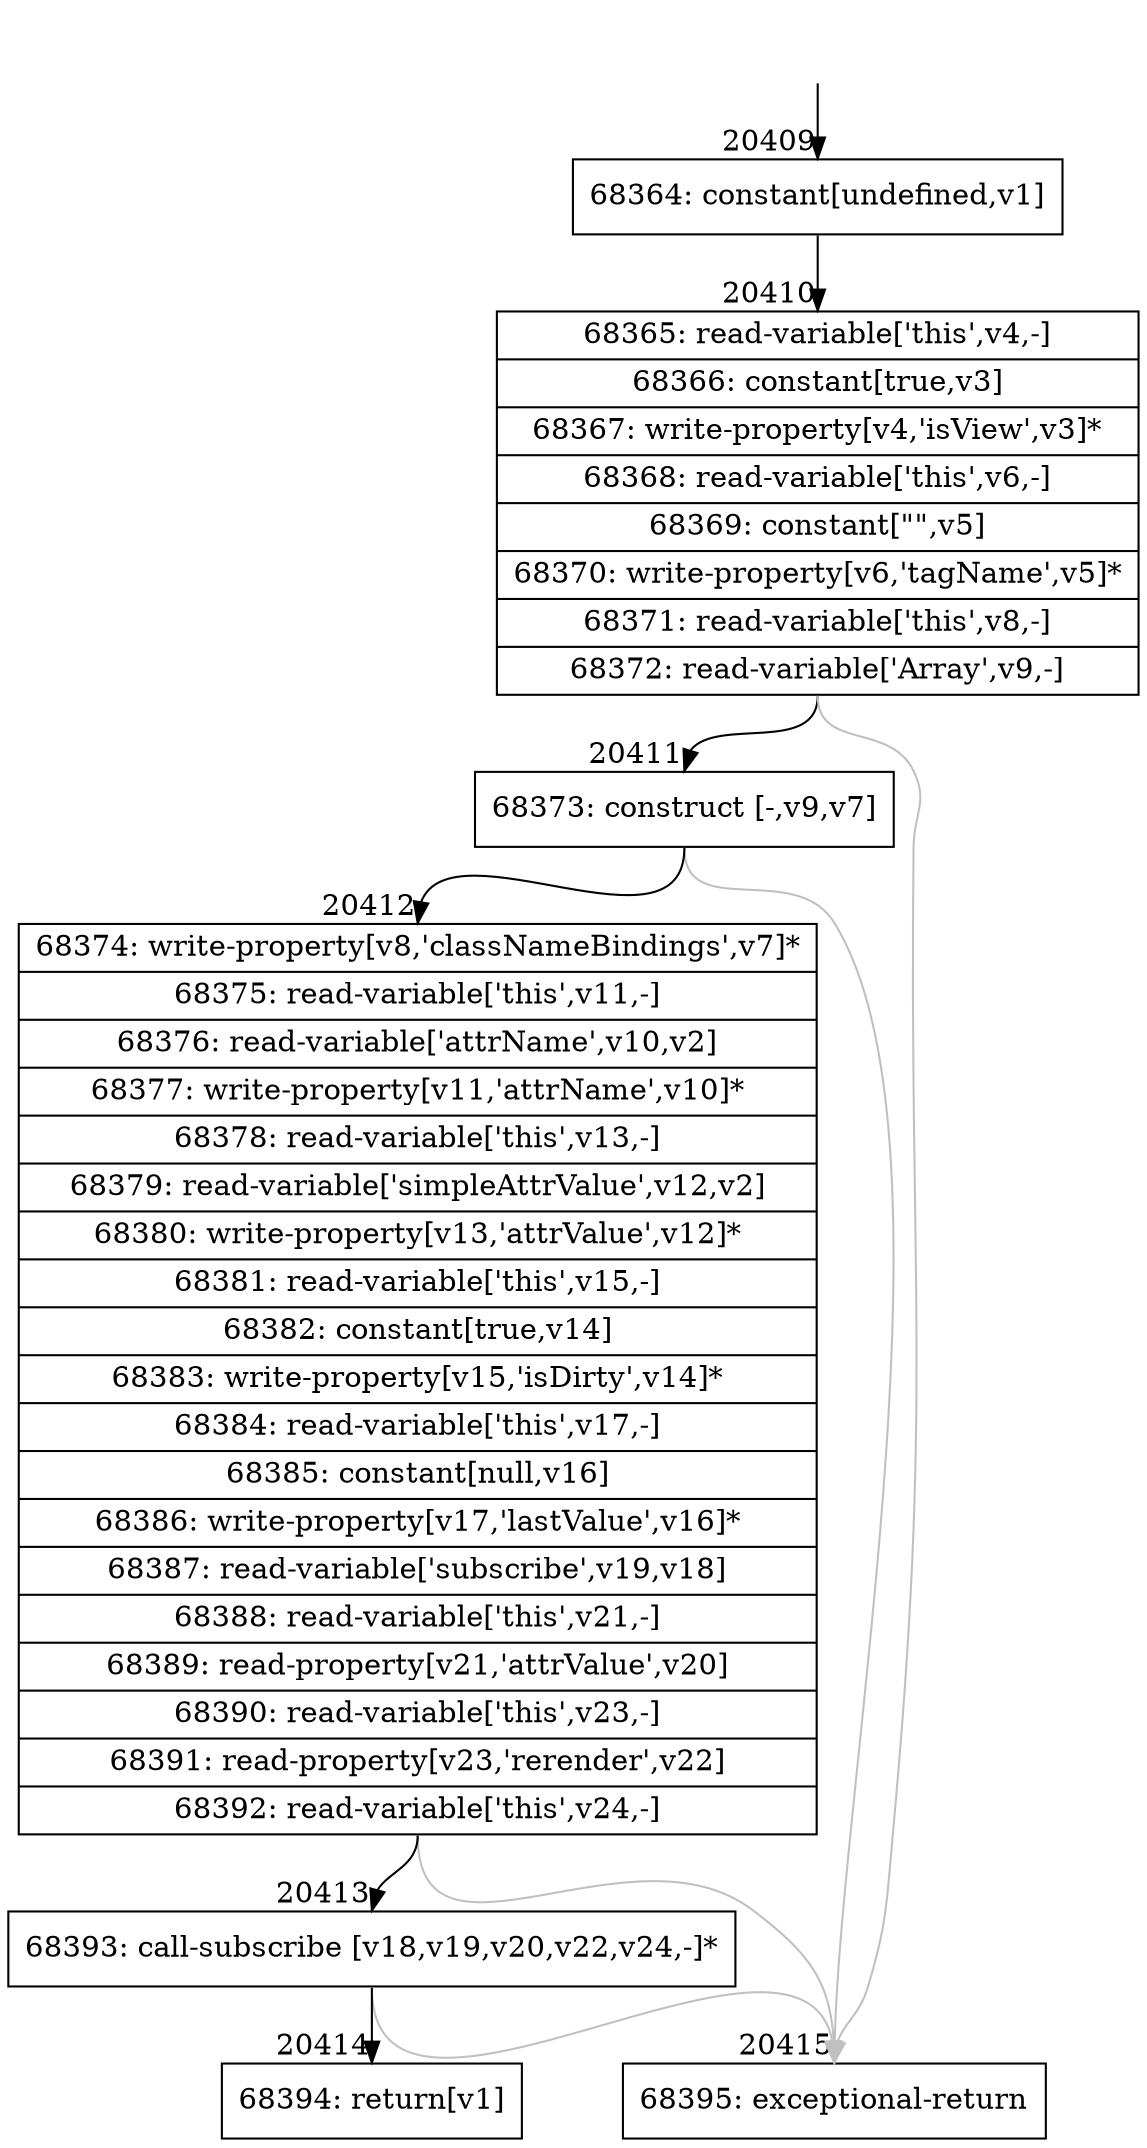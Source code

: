 digraph {
rankdir="TD"
BB_entry1783[shape=none,label=""];
BB_entry1783 -> BB20409 [tailport=s, headport=n, headlabel="    20409"]
BB20409 [shape=record label="{68364: constant[undefined,v1]}" ] 
BB20409 -> BB20410 [tailport=s, headport=n, headlabel="      20410"]
BB20410 [shape=record label="{68365: read-variable['this',v4,-]|68366: constant[true,v3]|68367: write-property[v4,'isView',v3]*|68368: read-variable['this',v6,-]|68369: constant[\"\",v5]|68370: write-property[v6,'tagName',v5]*|68371: read-variable['this',v8,-]|68372: read-variable['Array',v9,-]}" ] 
BB20410 -> BB20411 [tailport=s, headport=n, headlabel="      20411"]
BB20410 -> BB20415 [tailport=s, headport=n, color=gray, headlabel="      20415"]
BB20411 [shape=record label="{68373: construct [-,v9,v7]}" ] 
BB20411 -> BB20412 [tailport=s, headport=n, headlabel="      20412"]
BB20411 -> BB20415 [tailport=s, headport=n, color=gray]
BB20412 [shape=record label="{68374: write-property[v8,'classNameBindings',v7]*|68375: read-variable['this',v11,-]|68376: read-variable['attrName',v10,v2]|68377: write-property[v11,'attrName',v10]*|68378: read-variable['this',v13,-]|68379: read-variable['simpleAttrValue',v12,v2]|68380: write-property[v13,'attrValue',v12]*|68381: read-variable['this',v15,-]|68382: constant[true,v14]|68383: write-property[v15,'isDirty',v14]*|68384: read-variable['this',v17,-]|68385: constant[null,v16]|68386: write-property[v17,'lastValue',v16]*|68387: read-variable['subscribe',v19,v18]|68388: read-variable['this',v21,-]|68389: read-property[v21,'attrValue',v20]|68390: read-variable['this',v23,-]|68391: read-property[v23,'rerender',v22]|68392: read-variable['this',v24,-]}" ] 
BB20412 -> BB20413 [tailport=s, headport=n, headlabel="      20413"]
BB20412 -> BB20415 [tailport=s, headport=n, color=gray]
BB20413 [shape=record label="{68393: call-subscribe [v18,v19,v20,v22,v24,-]*}" ] 
BB20413 -> BB20414 [tailport=s, headport=n, headlabel="      20414"]
BB20413 -> BB20415 [tailport=s, headport=n, color=gray]
BB20414 [shape=record label="{68394: return[v1]}" ] 
BB20415 [shape=record label="{68395: exceptional-return}" ] 
//#$~ 38363
}
